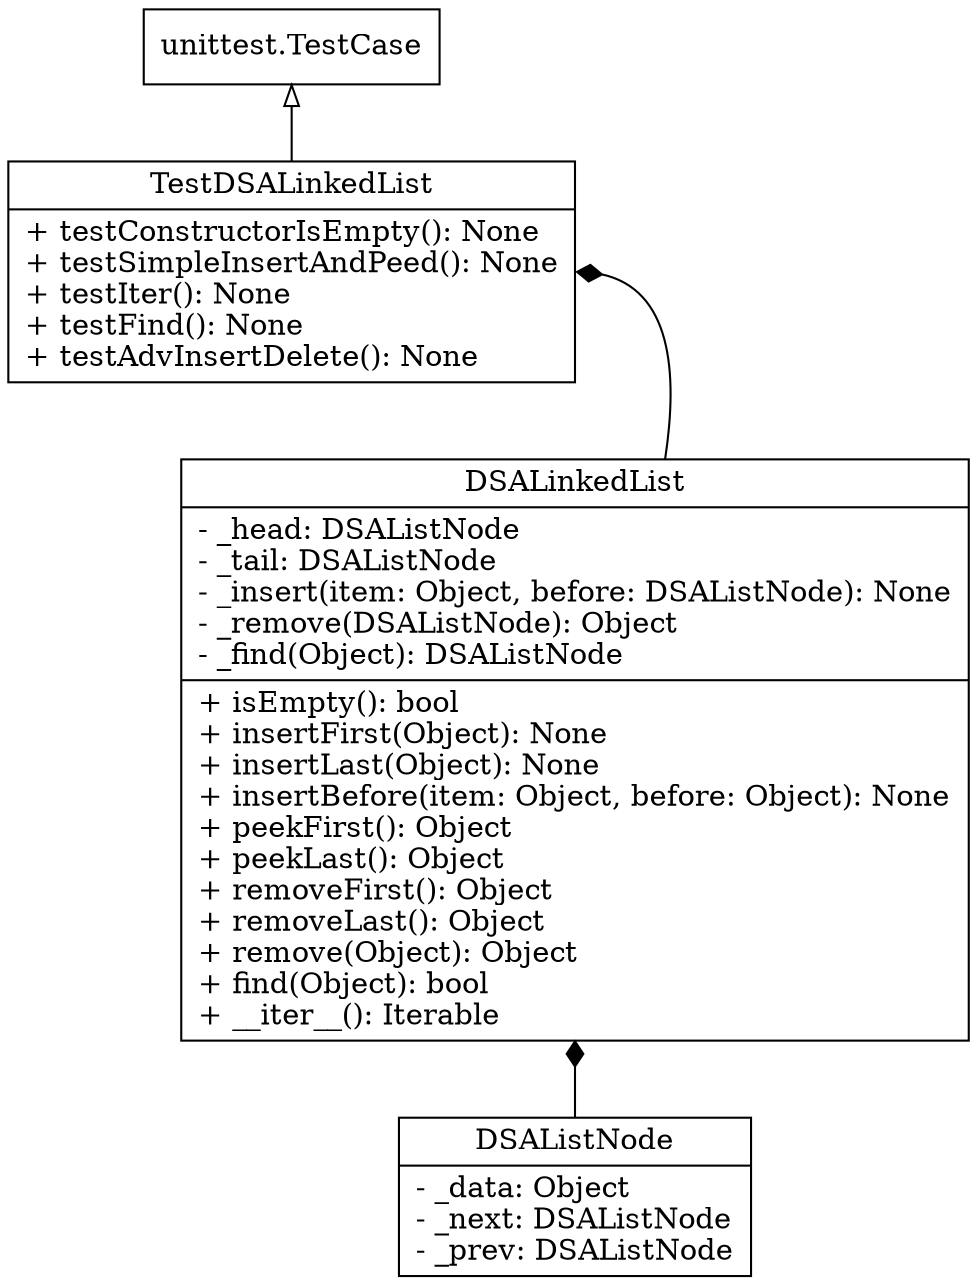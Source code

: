 digraph DSA_ADT {
    node [
        shape = "record"
    ]
    DSALinkedList [
        label = "{DSALinkedList|- _head: DSAListNode\l- _tail: DSAListNode\l- _insert(item: Object, before: DSAListNode): None\l- _remove(DSAListNode): Object\l- _find(Object): DSAListNode\l|+ isEmpty(): bool\l+ insertFirst(Object): None\l+ insertLast(Object): None\l+ insertBefore(item: Object, before: Object): None\l+ peekFirst(): Object\l+ peekLast(): Object\l+ removeFirst(): Object\l+ removeLast(): Object\l+ remove(Object): Object\l+ find(Object): bool\l+ __iter__(): Iterable\l}"
    ]

    DSAListNode [
        label = "{DSAListNode|- _data: Object\l- _next: DSAListNode\l- _prev: DSAListNode\l}"
    ]

    TestDSALinkedList [
        label = "{TestDSALinkedList|+ testConstructorIsEmpty(): None\l+ testSimpleInsertAndPeed(): None\l+ testIter(): None\l+ testFind(): None\l+ testAdvInsertDelete(): None\l}"
    ]

    unittestTestCase [
        label = "{unittest.TestCase}"
    ]

    edge [
        arrowhead = "diamond"
    ]
    DSAListNode -> DSALinkedList
    DSALinkedList -> TestDSALinkedList [headport=e]
    edge [
        arrowhead = "empty"
    ]
    TestDSALinkedList -> unittestTestCase

    rankdir=BT
}
